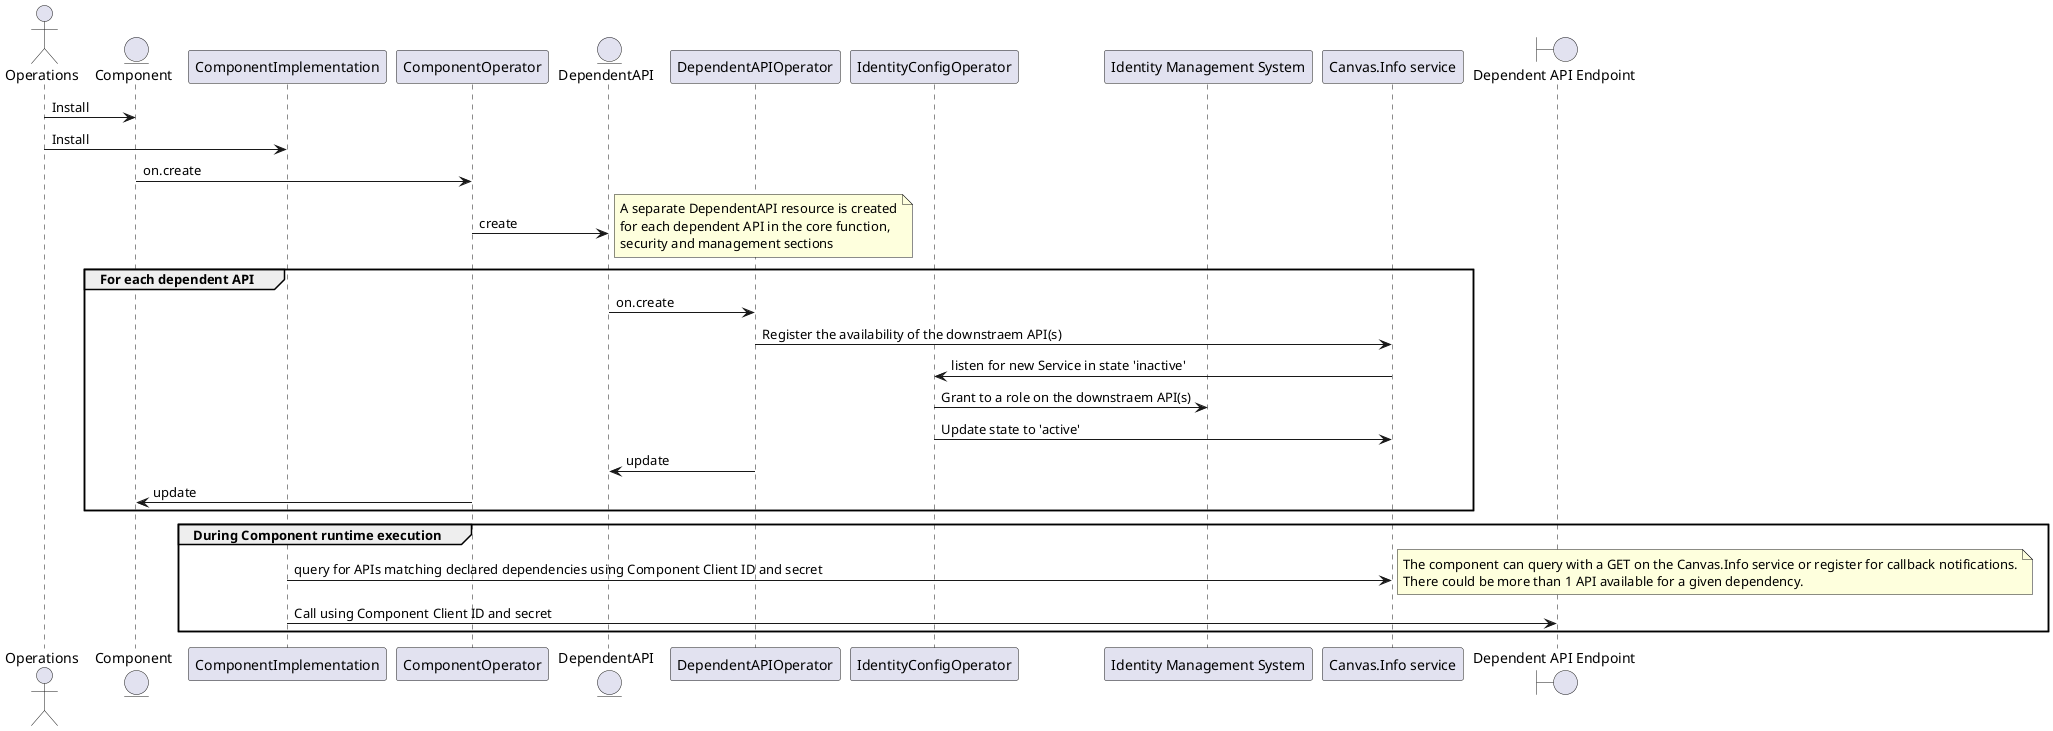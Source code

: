 @startuml

actor Operations
entity Component
participant ComponentImplementation
participant ComponentOperator
entity DependentAPI
participant DependentAPIOperator
participant IdentityConfigOperator
participant "Identity Management System"
participant "Canvas.Info service"
boundary "Dependent API Endpoint"


Operations -> Component : Install
Operations -> ComponentImplementation : Install
Component -> ComponentOperator: on.create 
ComponentOperator -> DependentAPI: create
note right
    A separate DependentAPI resource is created
    for each dependent API in the core function,
    security and management sections
end note
group For each dependent API
    DependentAPI -> DependentAPIOperator: on.create
    DependentAPIOperator -> "Canvas.Info service" : Register the availability of the downstraem API(s)
    "Canvas.Info service" -> IdentityConfigOperator: listen for new Service in state 'inactive'
    IdentityConfigOperator -> "Identity Management System" : Grant to a role on the downstraem API(s)
    IdentityConfigOperator -> "Canvas.Info service": Update state to 'active'
    DependentAPI <- DependentAPIOperator: update
    Component <- ComponentOperator: update 
end
group During Component runtime execution
    ComponentImplementation -> "Canvas.Info service": query for APIs matching declared dependencies using Component Client ID and secret
    note right
        The component can query with a GET on the Canvas.Info service or register for callback notifications.
        There could be more than 1 API available for a given dependency.
    end note
    ComponentImplementation -> "Dependent API Endpoint": Call using Component Client ID and secret

end
@enduml